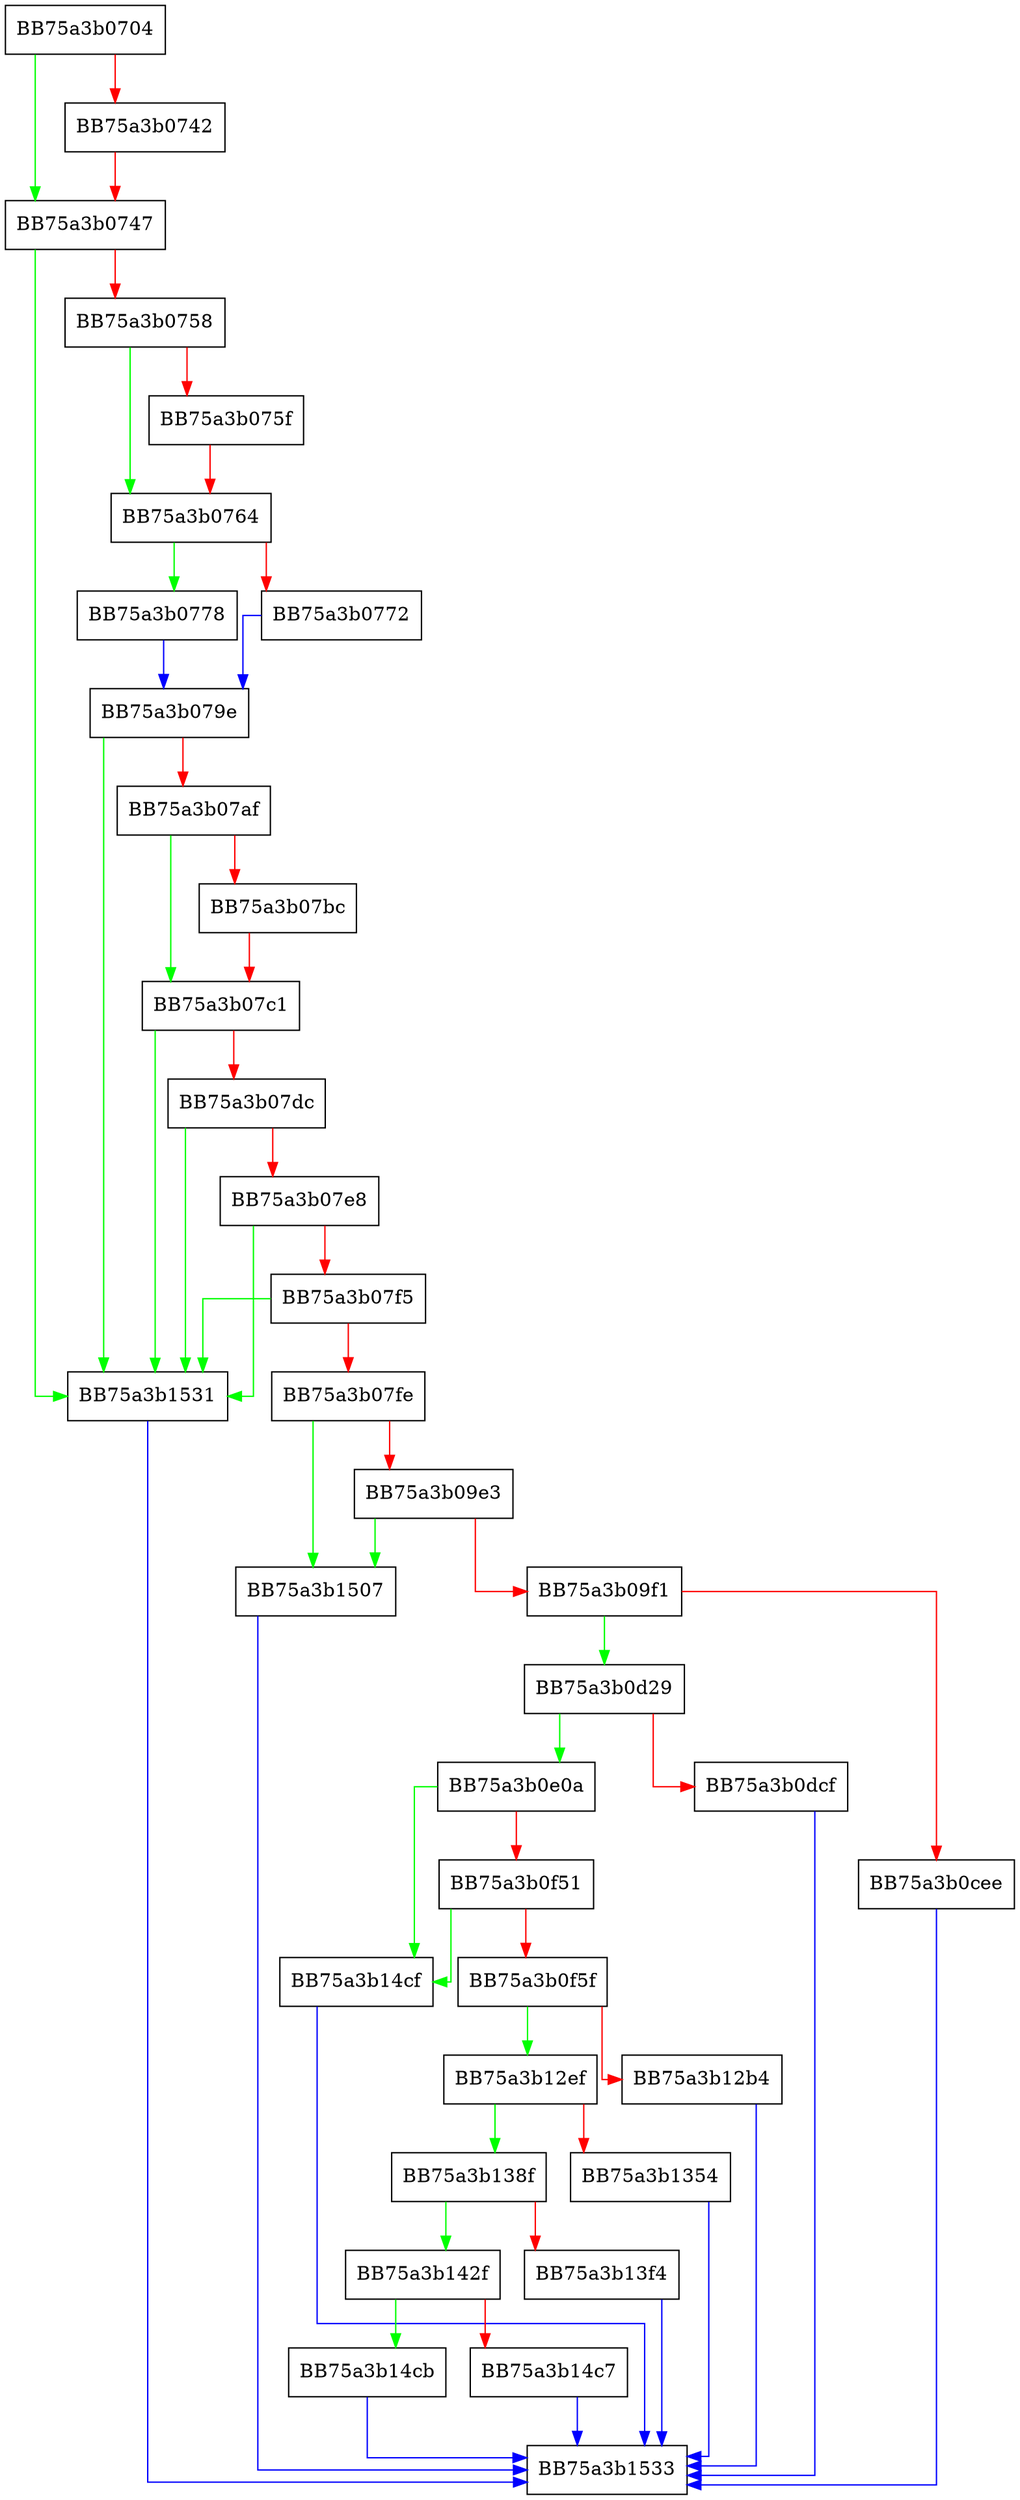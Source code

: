 digraph Init {
  node [shape="box"];
  graph [splines=ortho];
  BB75a3b0704 -> BB75a3b0747 [color="green"];
  BB75a3b0704 -> BB75a3b0742 [color="red"];
  BB75a3b0742 -> BB75a3b0747 [color="red"];
  BB75a3b0747 -> BB75a3b1531 [color="green"];
  BB75a3b0747 -> BB75a3b0758 [color="red"];
  BB75a3b0758 -> BB75a3b0764 [color="green"];
  BB75a3b0758 -> BB75a3b075f [color="red"];
  BB75a3b075f -> BB75a3b0764 [color="red"];
  BB75a3b0764 -> BB75a3b0778 [color="green"];
  BB75a3b0764 -> BB75a3b0772 [color="red"];
  BB75a3b0772 -> BB75a3b079e [color="blue"];
  BB75a3b0778 -> BB75a3b079e [color="blue"];
  BB75a3b079e -> BB75a3b1531 [color="green"];
  BB75a3b079e -> BB75a3b07af [color="red"];
  BB75a3b07af -> BB75a3b07c1 [color="green"];
  BB75a3b07af -> BB75a3b07bc [color="red"];
  BB75a3b07bc -> BB75a3b07c1 [color="red"];
  BB75a3b07c1 -> BB75a3b1531 [color="green"];
  BB75a3b07c1 -> BB75a3b07dc [color="red"];
  BB75a3b07dc -> BB75a3b1531 [color="green"];
  BB75a3b07dc -> BB75a3b07e8 [color="red"];
  BB75a3b07e8 -> BB75a3b1531 [color="green"];
  BB75a3b07e8 -> BB75a3b07f5 [color="red"];
  BB75a3b07f5 -> BB75a3b1531 [color="green"];
  BB75a3b07f5 -> BB75a3b07fe [color="red"];
  BB75a3b07fe -> BB75a3b1507 [color="green"];
  BB75a3b07fe -> BB75a3b09e3 [color="red"];
  BB75a3b09e3 -> BB75a3b1507 [color="green"];
  BB75a3b09e3 -> BB75a3b09f1 [color="red"];
  BB75a3b09f1 -> BB75a3b0d29 [color="green"];
  BB75a3b09f1 -> BB75a3b0cee [color="red"];
  BB75a3b0cee -> BB75a3b1533 [color="blue"];
  BB75a3b0d29 -> BB75a3b0e0a [color="green"];
  BB75a3b0d29 -> BB75a3b0dcf [color="red"];
  BB75a3b0dcf -> BB75a3b1533 [color="blue"];
  BB75a3b0e0a -> BB75a3b14cf [color="green"];
  BB75a3b0e0a -> BB75a3b0f51 [color="red"];
  BB75a3b0f51 -> BB75a3b14cf [color="green"];
  BB75a3b0f51 -> BB75a3b0f5f [color="red"];
  BB75a3b0f5f -> BB75a3b12ef [color="green"];
  BB75a3b0f5f -> BB75a3b12b4 [color="red"];
  BB75a3b12b4 -> BB75a3b1533 [color="blue"];
  BB75a3b12ef -> BB75a3b138f [color="green"];
  BB75a3b12ef -> BB75a3b1354 [color="red"];
  BB75a3b1354 -> BB75a3b1533 [color="blue"];
  BB75a3b138f -> BB75a3b142f [color="green"];
  BB75a3b138f -> BB75a3b13f4 [color="red"];
  BB75a3b13f4 -> BB75a3b1533 [color="blue"];
  BB75a3b142f -> BB75a3b14cb [color="green"];
  BB75a3b142f -> BB75a3b14c7 [color="red"];
  BB75a3b14c7 -> BB75a3b1533 [color="blue"];
  BB75a3b14cb -> BB75a3b1533 [color="blue"];
  BB75a3b14cf -> BB75a3b1533 [color="blue"];
  BB75a3b1507 -> BB75a3b1533 [color="blue"];
  BB75a3b1531 -> BB75a3b1533 [color="blue"];
}